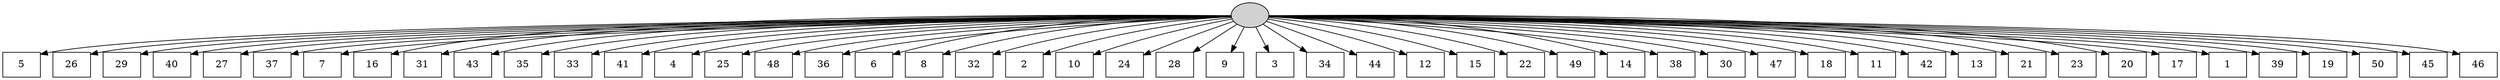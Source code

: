 digraph G {
0[style=filled, fillcolor=grey82, label=""];
1[shape=box,style=filled, fillcolor=white,label="5\n"];
2[shape=box,style=filled, fillcolor=white,label="26\n"];
3[shape=box,style=filled, fillcolor=white,label="29\n"];
4[shape=box,style=filled, fillcolor=white,label="40\n"];
5[shape=box,style=filled, fillcolor=white,label="27\n"];
6[shape=box,style=filled, fillcolor=white,label="37\n"];
7[shape=box,style=filled, fillcolor=white,label="7\n"];
8[shape=box,style=filled, fillcolor=white,label="16\n"];
9[shape=box,style=filled, fillcolor=white,label="31\n"];
10[shape=box,style=filled, fillcolor=white,label="43\n"];
11[shape=box,style=filled, fillcolor=white,label="35\n"];
12[shape=box,style=filled, fillcolor=white,label="33\n"];
13[shape=box,style=filled, fillcolor=white,label="41\n"];
14[shape=box,style=filled, fillcolor=white,label="4\n"];
15[shape=box,style=filled, fillcolor=white,label="25\n"];
16[shape=box,style=filled, fillcolor=white,label="48\n"];
17[shape=box,style=filled, fillcolor=white,label="36\n"];
18[shape=box,style=filled, fillcolor=white,label="6\n"];
19[shape=box,style=filled, fillcolor=white,label="8\n"];
20[shape=box,style=filled, fillcolor=white,label="32\n"];
21[shape=box,style=filled, fillcolor=white,label="2\n"];
22[shape=box,style=filled, fillcolor=white,label="10\n"];
23[shape=box,style=filled, fillcolor=white,label="24\n"];
24[shape=box,style=filled, fillcolor=white,label="28\n"];
25[shape=box,style=filled, fillcolor=white,label="9\n"];
26[shape=box,style=filled, fillcolor=white,label="3\n"];
27[shape=box,style=filled, fillcolor=white,label="34\n"];
28[shape=box,style=filled, fillcolor=white,label="44\n"];
29[shape=box,style=filled, fillcolor=white,label="12\n"];
30[shape=box,style=filled, fillcolor=white,label="15\n"];
31[shape=box,style=filled, fillcolor=white,label="22\n"];
32[shape=box,style=filled, fillcolor=white,label="49\n"];
33[shape=box,style=filled, fillcolor=white,label="14\n"];
34[shape=box,style=filled, fillcolor=white,label="38\n"];
35[shape=box,style=filled, fillcolor=white,label="30\n"];
36[shape=box,style=filled, fillcolor=white,label="47\n"];
37[shape=box,style=filled, fillcolor=white,label="18\n"];
38[shape=box,style=filled, fillcolor=white,label="11\n"];
39[shape=box,style=filled, fillcolor=white,label="42\n"];
40[shape=box,style=filled, fillcolor=white,label="13\n"];
41[shape=box,style=filled, fillcolor=white,label="21\n"];
42[shape=box,style=filled, fillcolor=white,label="23\n"];
43[shape=box,style=filled, fillcolor=white,label="20\n"];
44[shape=box,style=filled, fillcolor=white,label="17\n"];
45[shape=box,style=filled, fillcolor=white,label="1\n"];
46[shape=box,style=filled, fillcolor=white,label="39\n"];
47[shape=box,style=filled, fillcolor=white,label="19\n"];
48[shape=box,style=filled, fillcolor=white,label="50\n"];
49[shape=box,style=filled, fillcolor=white,label="45\n"];
50[shape=box,style=filled, fillcolor=white,label="46\n"];
0->1 ;
0->2 ;
0->3 ;
0->4 ;
0->5 ;
0->6 ;
0->7 ;
0->8 ;
0->9 ;
0->10 ;
0->11 ;
0->12 ;
0->13 ;
0->14 ;
0->15 ;
0->16 ;
0->17 ;
0->18 ;
0->19 ;
0->20 ;
0->21 ;
0->22 ;
0->23 ;
0->24 ;
0->25 ;
0->26 ;
0->27 ;
0->28 ;
0->29 ;
0->30 ;
0->31 ;
0->32 ;
0->33 ;
0->34 ;
0->35 ;
0->36 ;
0->37 ;
0->38 ;
0->39 ;
0->40 ;
0->41 ;
0->42 ;
0->43 ;
0->44 ;
0->45 ;
0->46 ;
0->47 ;
0->48 ;
0->49 ;
0->50 ;
}
